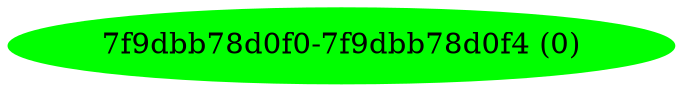 digraph G {
   bb_7f9dbb78d0f0 [label="7f9dbb78d0f0-7f9dbb78d0f4 (0)", color="green" style=filled];
}